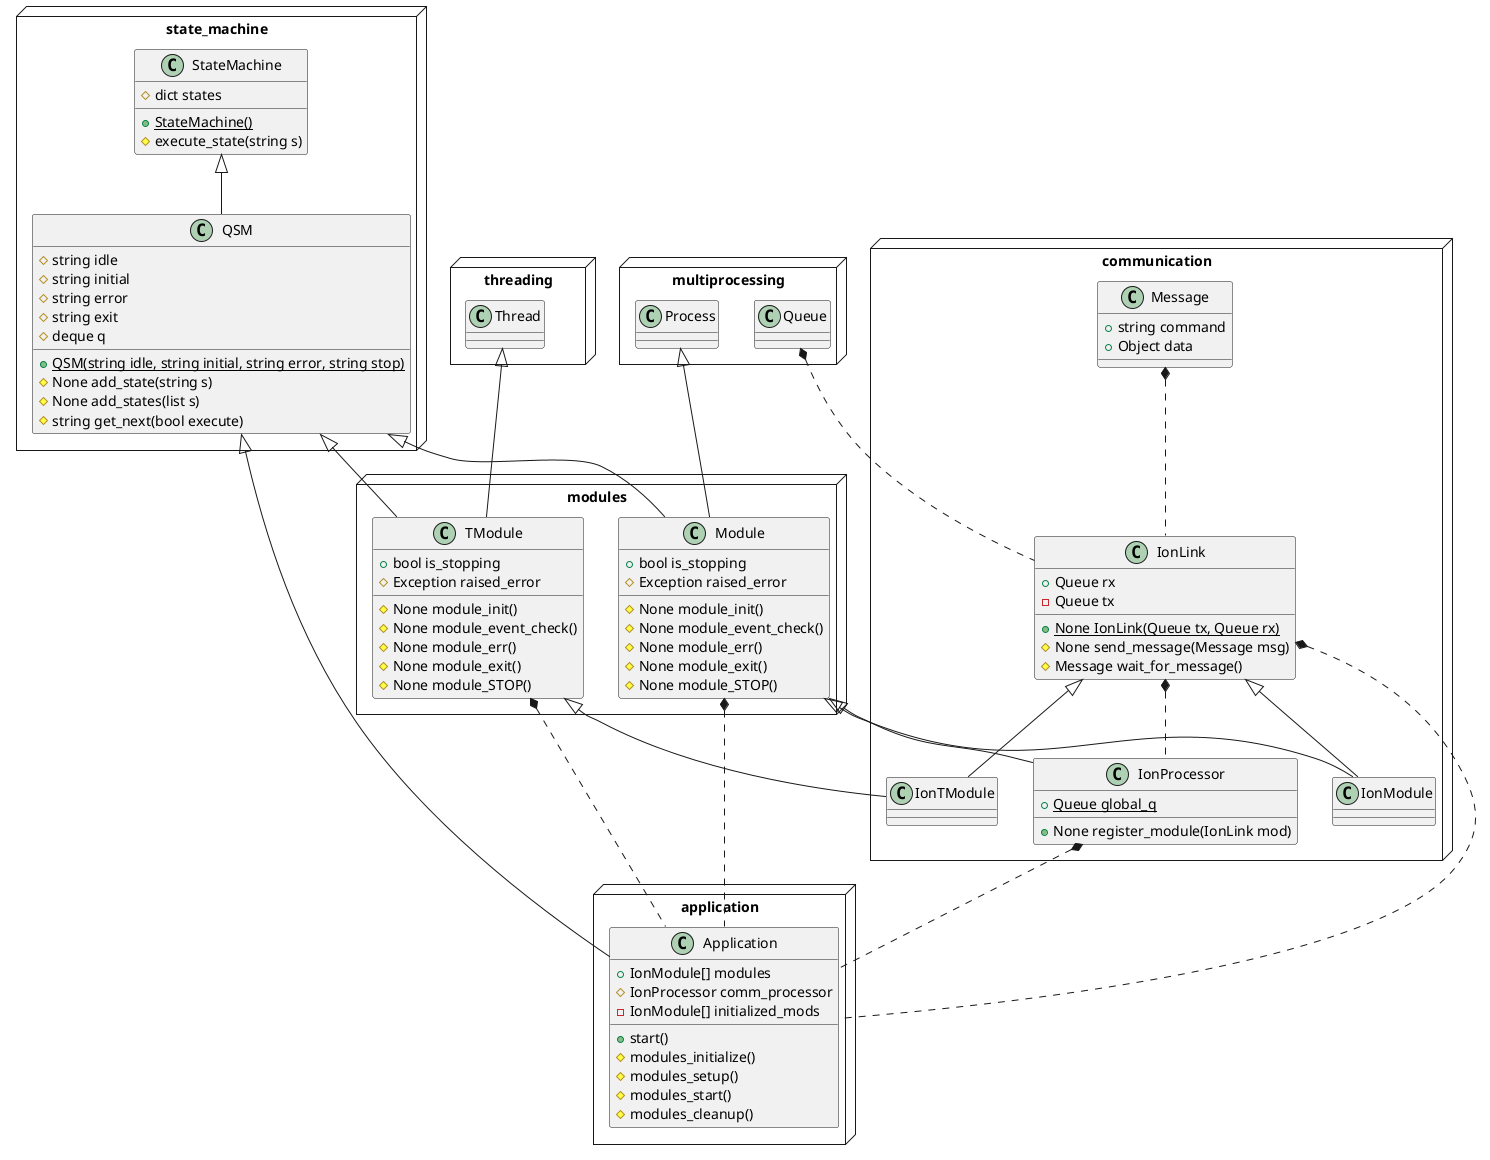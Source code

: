 @startuml

package multiprocessing <<Node>>{

    class Process
    class Queue

}

package threading <<Node>>{
    class Thread
}

package state_machine <<Node>>{

    class StateMachine{
        #dict states

        {static} +StateMachine()
        #execute_state(string s)
    }

    class QSM{
        #string idle
        #string initial
        #string error
        #string exit
        #deque q

        {static} +QSM(string idle, string initial, string error, string stop)
        #None add_state(string s)
        #None add_states(list s)
        #string get_next(bool execute)
    }

    StateMachine <|-- QSM

}

package modules <<Node>>{

    class Module{
        +bool is_stopping
        #Exception raised_error

        #None module_init()
        #None module_event_check()
        #None module_err()
        #None module_exit()
        #None module_STOP()
    }

    Process <|-- Module
    QSM <|-- Module

    class TModule{
        +bool is_stopping
        #Exception raised_error

        #None module_init()
        #None module_event_check()
        #None module_err()
        #None module_exit()
        #None module_STOP()
    }

    Thread <|-- TModule
    QSM <|-- TModule

}

package communication <<Node>>{

    class Message{
        +string command
        +Object data
    }

    class IonLink{
        +Queue rx
        -Queue tx

        {static} +None IonLink(Queue tx, Queue rx)
        #None send_message(Message msg)
        #Message wait_for_message()
    }

    Queue *.. IonLink
    Message *.. IonLink

    class IonModule{
    }

    Module <|-- IonModule
    IonLink <|-- IonModule

    class IonTModule{
    }

    TModule <|-- IonTModule
    IonLink <|-- IonTModule

    class IonProcessor{
        {static} +Queue global_q

        +None register_module(IonLink mod)
    }

    Module <|-- IonProcessor
    IonLink *.. IonProcessor

}

package application <<Node>>{

    class Application{
        +IonModule[] modules
        #IonProcessor comm_processor
        -IonModule[] initialized_mods

        +start()
        #modules_initialize()
        #modules_setup()
        #modules_start()
        #modules_cleanup()
    }

    QSM <|-- Application
    IonLink *.. Application
    Module *.. Application
    TModule *.. Application
    IonProcessor *.. Application

}
@enduml